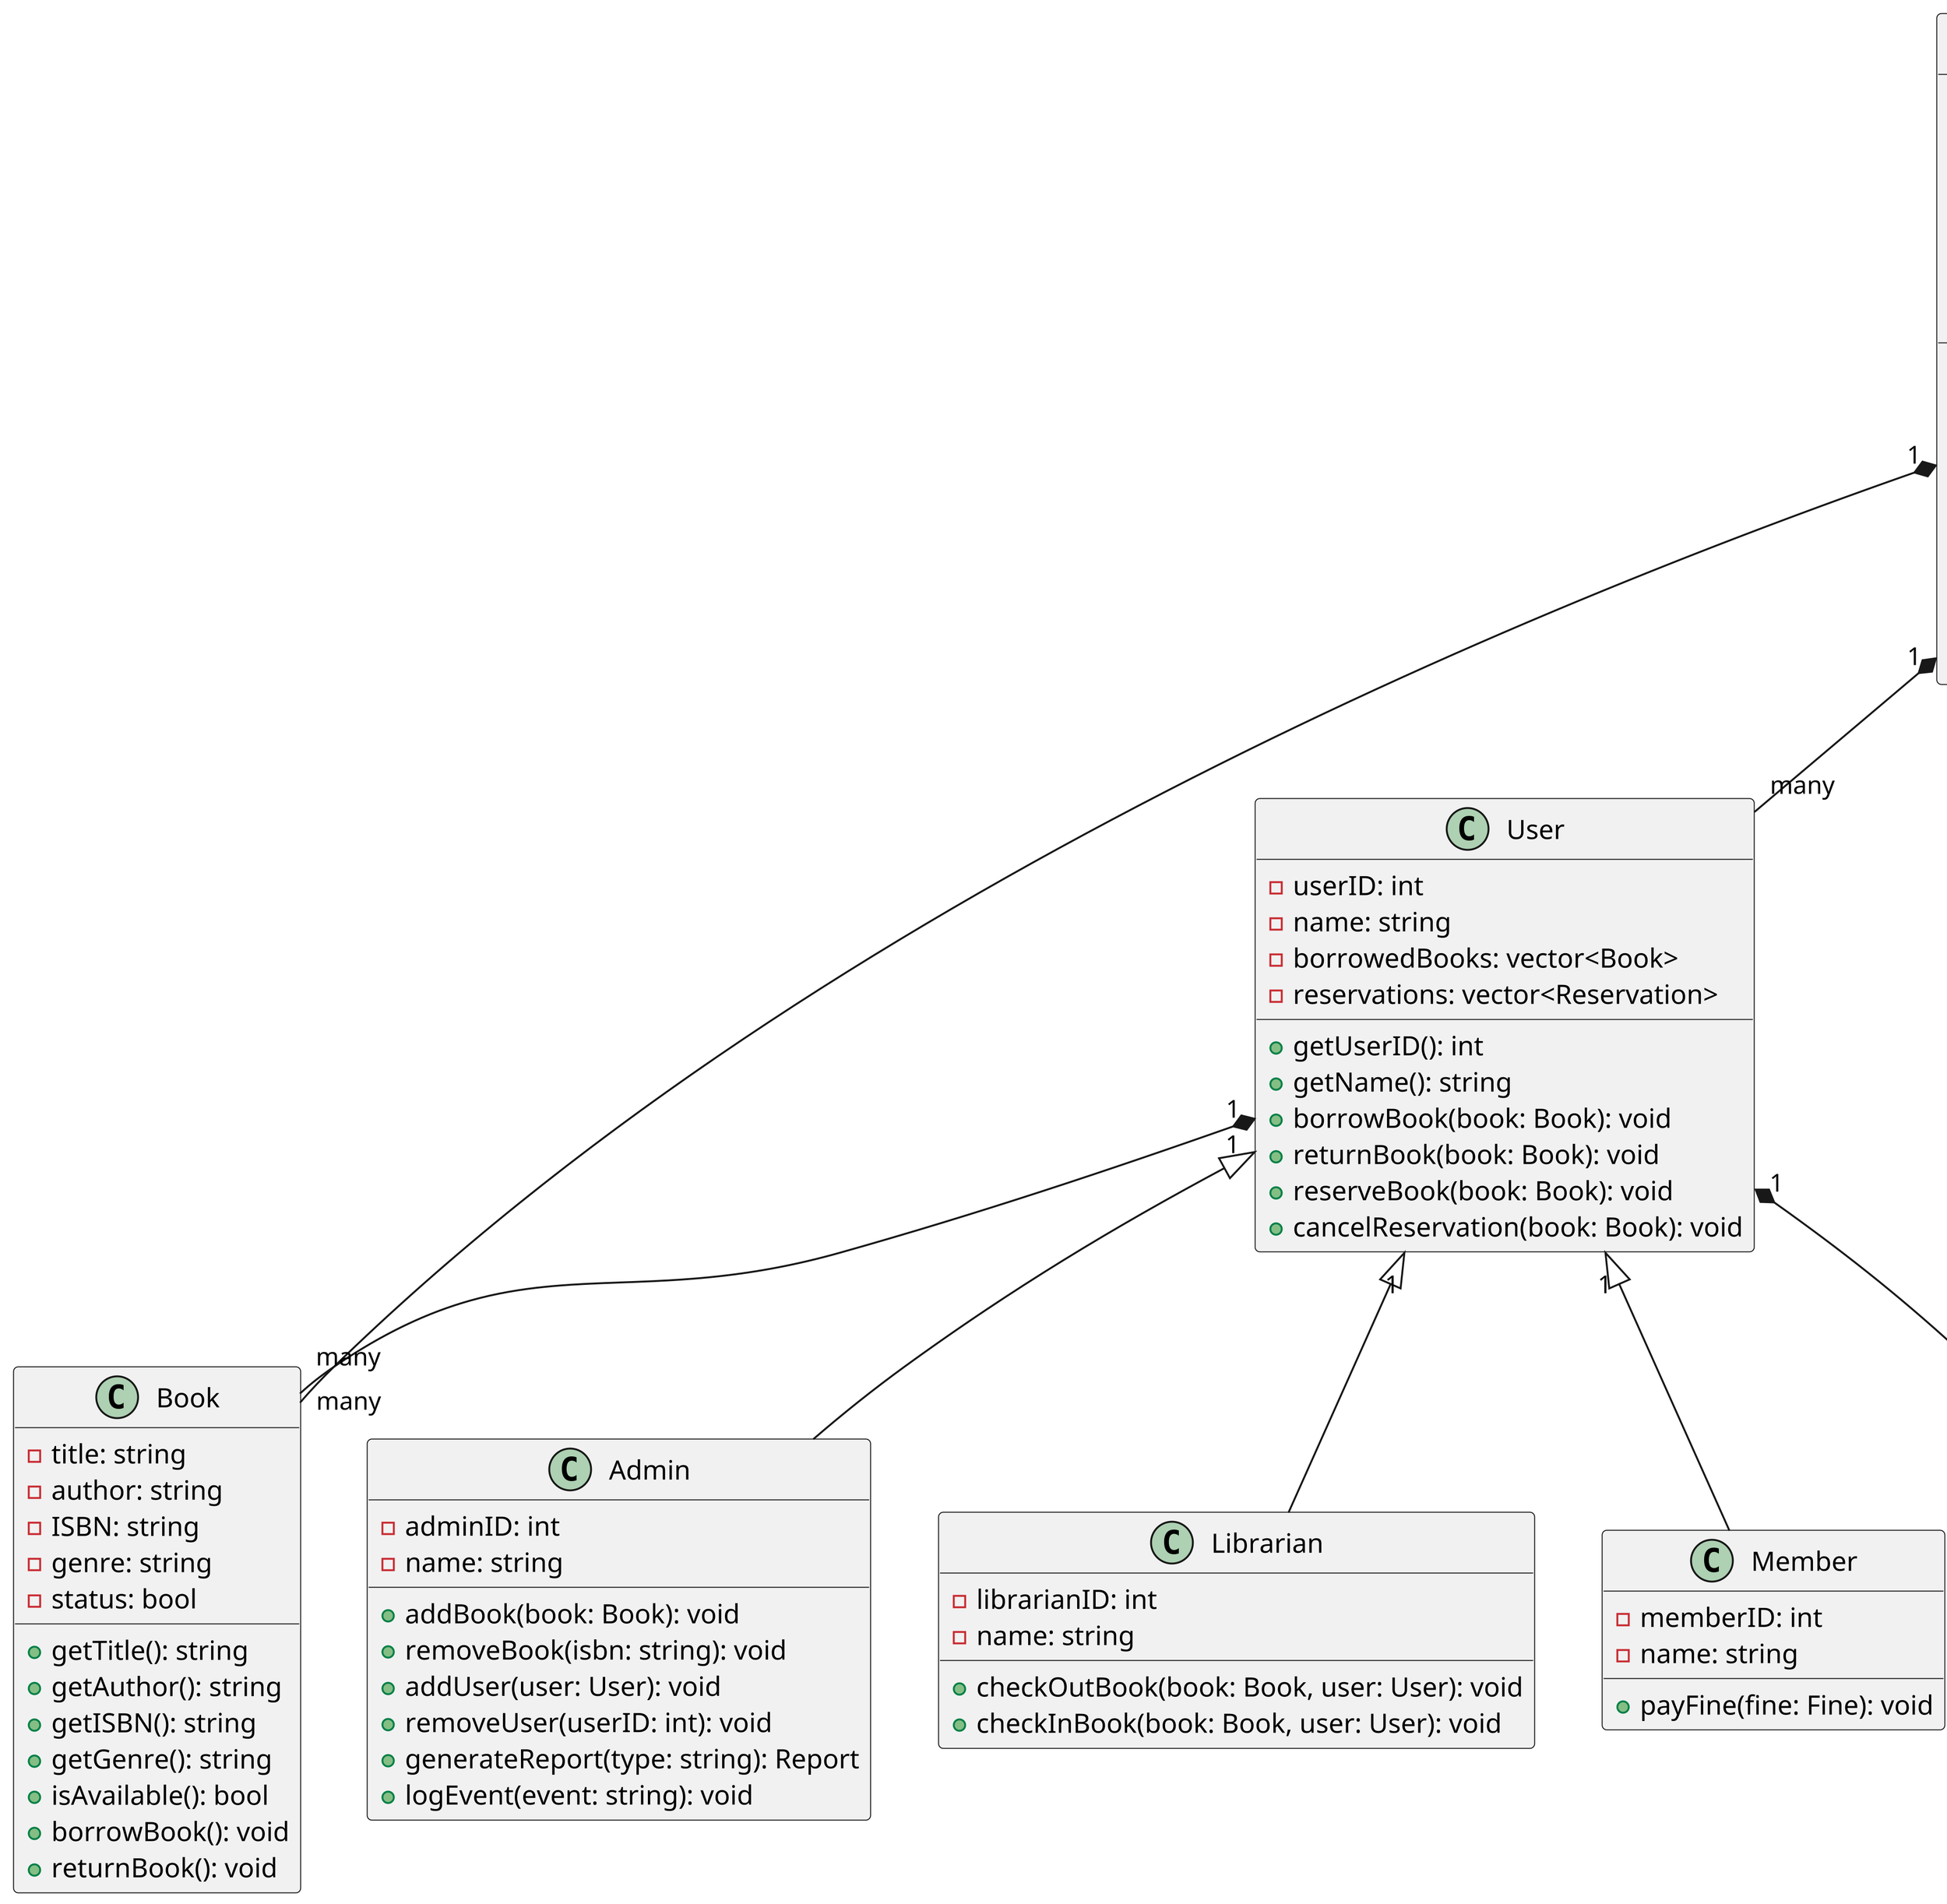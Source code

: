 @startuml
!define RECTANGLE class
!define INTERFACE interface

scale 1800
' Singleton Library class
RECTANGLE Library {
  - books: vector<Book>
  - users: vector<User>
  - transactions: vector<Transaction>
  - reservations: vector<Reservation>
  - logs: vector<Log>
  - fines: vector<Fine>
  - mutex: std::mutex
  + getInstance(): Library
  + addBook(book: Book): void
  + removeBook(isbn: string): void
  + addUser(user: User): void
  + removeUser(userID: int): void
  + processTransaction(transaction: Transaction): void
  + searchBooks(query: string, type: string): vector<Book>
  + generateReport(type: string): Report
  + logEvent(event: string): void
}

' Book class
RECTANGLE Book {
  - title: string
  - author: string
  - ISBN: string
  - genre: string
  - status: bool
  + getTitle(): string
  + getAuthor(): string
  + getISBN(): string
  + getGenre(): string
  + isAvailable(): bool
  + borrowBook(): void
  + returnBook(): void
}

' User class hierarchy
RECTANGLE User {
  - userID: int
  - name: string
  - borrowedBooks: vector<Book>
  - reservations: vector<Reservation>
  + getUserID(): int
  + getName(): string
  + borrowBook(book: Book): void
  + returnBook(book: Book): void
  + reserveBook(book: Book): void
  + cancelReservation(book: Book): void
}

RECTANGLE Admin {
  - adminID: int
  - name: string
  + addBook(book: Book): void
  + removeBook(isbn: string): void
  + addUser(user: User): void
  + removeUser(userID: int): void
  + generateReport(type: string): Report
  + logEvent(event: string): void
}

RECTANGLE Librarian {
  - librarianID: int
  - name: string
  + checkOutBook(book: Book, user: User): void
  + checkInBook(book: Book, user: User): void
}

RECTANGLE Member {
  - memberID: int
  - name: string
  + payFine(fine: Fine): void
}

' Transaction interface and concrete classes
INTERFACE Transaction {
  + execute(): void
}

RECTANGLE BorrowTransaction {
  - book: Book
  - user: User
  + execute(): void
}

RECTANGLE ReturnTransaction {
  - book: Book
  - user: User
  + execute(): void
}

' Reservation class
RECTANGLE Reservation {
  - reservationID: int
  - book: Book
  - user: User
  - status: bool
  + reserveBook(): void
  + cancelReservation(): void
}

' Fine management class
RECTANGLE Fine {
  - fineID: int
  - user: User
  - amount: double
  - status: bool
  + applyFine(): void
  + payFine(): void
}

' Report generation class
RECTANGLE Report {
  - reportID: int
  - type: string
  - data: vector<string>
  + generate(): void
}

' Notification system
INTERFACE Notification {
  + notify(message: string): void
}

RECTANGLE EmailNotification {
  + notify(message: string): void
}

RECTANGLE SMSNotification {
  + notify(message: string): void
}

' Logging system
RECTANGLE Log {
  - logID: int
  - message: string
  - timestamp: string
  + logEvent(): void
}

' Relationships
Transaction <|-- BorrowTransaction
Transaction <|-- ReturnTransaction
Notification <|-- EmailNotification
Notification <|-- SMSNotification
Library "1" *-- "many" Book
Library "1" *-- "many" User
Library "1" *-- "many" Transaction
Library "1" *-- "many" Reservation
Library "1" *-- "many" Log
Library "1" *-- "many" Fine
User "1" *-- "many" Book
User "1" *-- "many" Reservation
User "1" <|-- Admin
User "1" <|-- Librarian
User "1" <|-- Member

@enduml
